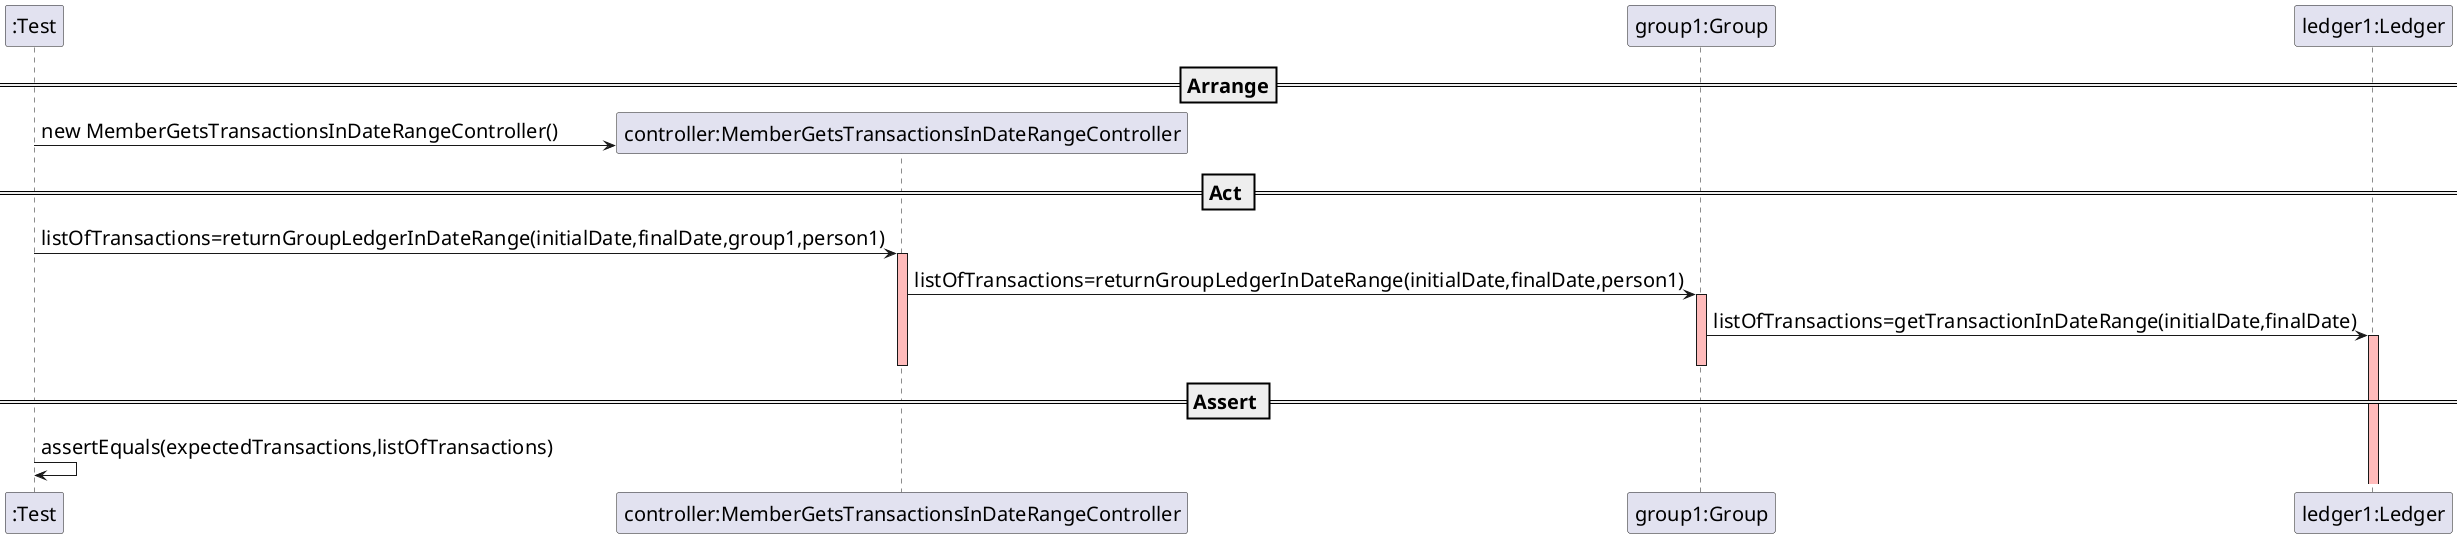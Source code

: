 @startuml
skinparam DefaultFontSize 20

create ":Test"



==Arrange==
create "controller:MemberGetsTransactionsInDateRangeController"
":Test" -> "controller:MemberGetsTransactionsInDateRangeController" : new MemberGetsTransactionsInDateRangeController()
participant "group1:Group"
participant "ledger1:Ledger"


== Act ==

":Test" -> "controller:MemberGetsTransactionsInDateRangeController" : listOfTransactions=returnGroupLedgerInDateRange(initialDate,finalDate,group1,person1)
activate "controller:MemberGetsTransactionsInDateRangeController"  #FFBBBB

"controller:MemberGetsTransactionsInDateRangeController" -> "group1:Group" : listOfTransactions=returnGroupLedgerInDateRange(initialDate,finalDate,person1)
activate "group1:Group"  #FFBBBB

"group1:Group" -> "ledger1:Ledger" : listOfTransactions=getTransactionInDateRange(initialDate,finalDate)
activate "ledger1:Ledger"  #FFBBBB



deactivate "group1:Group"  #FFBBBB
deactivate "controller:MemberGetsTransactionsInDateRangeController"  #FFBBBB

== Assert ==

":Test" -> ":Test" : assertEquals(expectedTransactions,listOfTransactions)

@enduml